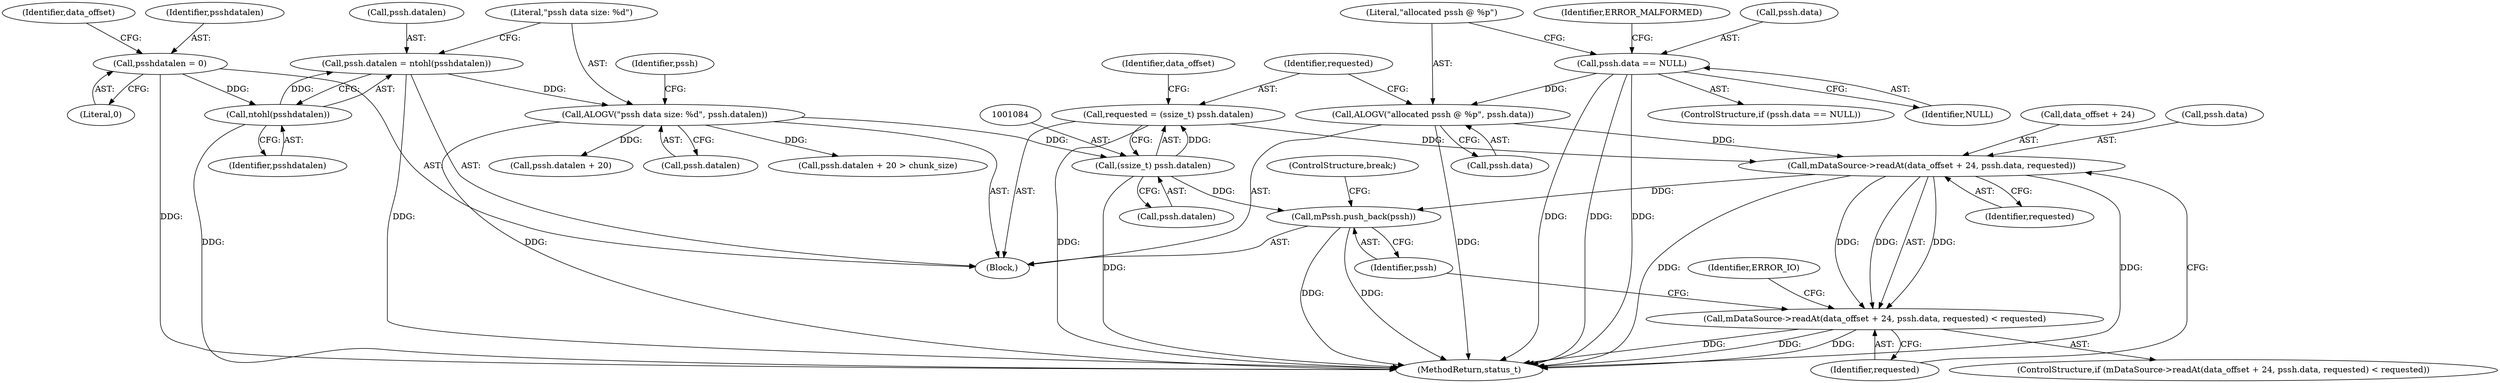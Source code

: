 digraph "0_Android_6fe85f7e15203e48df2cc3e8e1c4bc6ad49dc968@API" {
"1001090" [label="(Call,mDataSource->readAt(data_offset + 24, pssh.data, requested))"];
"1001075" [label="(Call,ALOGV(\"allocated pssh @ %p\", pssh.data))"];
"1001067" [label="(Call,pssh.data == NULL)"];
"1001081" [label="(Call,requested = (ssize_t) pssh.datalen)"];
"1001083" [label="(Call,(ssize_t) pssh.datalen)"];
"1001043" [label="(Call,ALOGV(\"pssh data size: %d\", pssh.datalen))"];
"1001037" [label="(Call,pssh.datalen = ntohl(psshdatalen))"];
"1001041" [label="(Call,ntohl(psshdatalen))"];
"1001021" [label="(Call,psshdatalen = 0)"];
"1001089" [label="(Call,mDataSource->readAt(data_offset + 24, pssh.data, requested) < requested)"];
"1001102" [label="(Call,mPssh.push_back(pssh))"];
"1001022" [label="(Identifier,psshdatalen)"];
"1001052" [label="(Identifier,pssh)"];
"1001045" [label="(Call,pssh.datalen)"];
"1002931" [label="(MethodReturn,status_t)"];
"1001089" [label="(Call,mDataSource->readAt(data_offset + 24, pssh.data, requested) < requested)"];
"1001050" [label="(Call,pssh.datalen + 20)"];
"1001076" [label="(Literal,\"allocated pssh @ %p\")"];
"1001082" [label="(Identifier,requested)"];
"1001067" [label="(Call,pssh.data == NULL)"];
"1001098" [label="(Identifier,requested)"];
"1001104" [label="(ControlStructure,break;)"];
"1001077" [label="(Call,pssh.data)"];
"1001074" [label="(Identifier,ERROR_MALFORMED)"];
"1001028" [label="(Identifier,data_offset)"];
"1001088" [label="(ControlStructure,if (mDataSource->readAt(data_offset + 24, pssh.data, requested) < requested))"];
"1001066" [label="(ControlStructure,if (pssh.data == NULL))"];
"1001097" [label="(Identifier,requested)"];
"1001038" [label="(Call,pssh.datalen)"];
"1001094" [label="(Call,pssh.data)"];
"1001090" [label="(Call,mDataSource->readAt(data_offset + 24, pssh.data, requested))"];
"1001068" [label="(Call,pssh.data)"];
"1001075" [label="(Call,ALOGV(\"allocated pssh @ %p\", pssh.data))"];
"1001044" [label="(Literal,\"pssh data size: %d\")"];
"1001081" [label="(Call,requested = (ssize_t) pssh.datalen)"];
"1001042" [label="(Identifier,psshdatalen)"];
"1001102" [label="(Call,mPssh.push_back(pssh))"];
"1001043" [label="(Call,ALOGV(\"pssh data size: %d\", pssh.datalen))"];
"1001037" [label="(Call,pssh.datalen = ntohl(psshdatalen))"];
"1001091" [label="(Call,data_offset + 24)"];
"1001041" [label="(Call,ntohl(psshdatalen))"];
"1000999" [label="(Block,)"];
"1001092" [label="(Identifier,data_offset)"];
"1001083" [label="(Call,(ssize_t) pssh.datalen)"];
"1001103" [label="(Identifier,pssh)"];
"1001021" [label="(Call,psshdatalen = 0)"];
"1001071" [label="(Identifier,NULL)"];
"1001101" [label="(Identifier,ERROR_IO)"];
"1001049" [label="(Call,pssh.datalen + 20 > chunk_size)"];
"1001023" [label="(Literal,0)"];
"1001085" [label="(Call,pssh.datalen)"];
"1001090" -> "1001089"  [label="AST: "];
"1001090" -> "1001097"  [label="CFG: "];
"1001091" -> "1001090"  [label="AST: "];
"1001094" -> "1001090"  [label="AST: "];
"1001097" -> "1001090"  [label="AST: "];
"1001098" -> "1001090"  [label="CFG: "];
"1001090" -> "1002931"  [label="DDG: "];
"1001090" -> "1002931"  [label="DDG: "];
"1001090" -> "1001089"  [label="DDG: "];
"1001090" -> "1001089"  [label="DDG: "];
"1001090" -> "1001089"  [label="DDG: "];
"1001075" -> "1001090"  [label="DDG: "];
"1001081" -> "1001090"  [label="DDG: "];
"1001090" -> "1001102"  [label="DDG: "];
"1001075" -> "1000999"  [label="AST: "];
"1001075" -> "1001077"  [label="CFG: "];
"1001076" -> "1001075"  [label="AST: "];
"1001077" -> "1001075"  [label="AST: "];
"1001082" -> "1001075"  [label="CFG: "];
"1001075" -> "1002931"  [label="DDG: "];
"1001067" -> "1001075"  [label="DDG: "];
"1001067" -> "1001066"  [label="AST: "];
"1001067" -> "1001071"  [label="CFG: "];
"1001068" -> "1001067"  [label="AST: "];
"1001071" -> "1001067"  [label="AST: "];
"1001074" -> "1001067"  [label="CFG: "];
"1001076" -> "1001067"  [label="CFG: "];
"1001067" -> "1002931"  [label="DDG: "];
"1001067" -> "1002931"  [label="DDG: "];
"1001067" -> "1002931"  [label="DDG: "];
"1001081" -> "1000999"  [label="AST: "];
"1001081" -> "1001083"  [label="CFG: "];
"1001082" -> "1001081"  [label="AST: "];
"1001083" -> "1001081"  [label="AST: "];
"1001092" -> "1001081"  [label="CFG: "];
"1001081" -> "1002931"  [label="DDG: "];
"1001083" -> "1001081"  [label="DDG: "];
"1001083" -> "1001085"  [label="CFG: "];
"1001084" -> "1001083"  [label="AST: "];
"1001085" -> "1001083"  [label="AST: "];
"1001083" -> "1002931"  [label="DDG: "];
"1001043" -> "1001083"  [label="DDG: "];
"1001083" -> "1001102"  [label="DDG: "];
"1001043" -> "1000999"  [label="AST: "];
"1001043" -> "1001045"  [label="CFG: "];
"1001044" -> "1001043"  [label="AST: "];
"1001045" -> "1001043"  [label="AST: "];
"1001052" -> "1001043"  [label="CFG: "];
"1001043" -> "1002931"  [label="DDG: "];
"1001037" -> "1001043"  [label="DDG: "];
"1001043" -> "1001049"  [label="DDG: "];
"1001043" -> "1001050"  [label="DDG: "];
"1001037" -> "1000999"  [label="AST: "];
"1001037" -> "1001041"  [label="CFG: "];
"1001038" -> "1001037"  [label="AST: "];
"1001041" -> "1001037"  [label="AST: "];
"1001044" -> "1001037"  [label="CFG: "];
"1001037" -> "1002931"  [label="DDG: "];
"1001041" -> "1001037"  [label="DDG: "];
"1001041" -> "1001042"  [label="CFG: "];
"1001042" -> "1001041"  [label="AST: "];
"1001041" -> "1002931"  [label="DDG: "];
"1001021" -> "1001041"  [label="DDG: "];
"1001021" -> "1000999"  [label="AST: "];
"1001021" -> "1001023"  [label="CFG: "];
"1001022" -> "1001021"  [label="AST: "];
"1001023" -> "1001021"  [label="AST: "];
"1001028" -> "1001021"  [label="CFG: "];
"1001021" -> "1002931"  [label="DDG: "];
"1001089" -> "1001088"  [label="AST: "];
"1001089" -> "1001098"  [label="CFG: "];
"1001098" -> "1001089"  [label="AST: "];
"1001101" -> "1001089"  [label="CFG: "];
"1001103" -> "1001089"  [label="CFG: "];
"1001089" -> "1002931"  [label="DDG: "];
"1001089" -> "1002931"  [label="DDG: "];
"1001089" -> "1002931"  [label="DDG: "];
"1001102" -> "1000999"  [label="AST: "];
"1001102" -> "1001103"  [label="CFG: "];
"1001103" -> "1001102"  [label="AST: "];
"1001104" -> "1001102"  [label="CFG: "];
"1001102" -> "1002931"  [label="DDG: "];
"1001102" -> "1002931"  [label="DDG: "];
}
